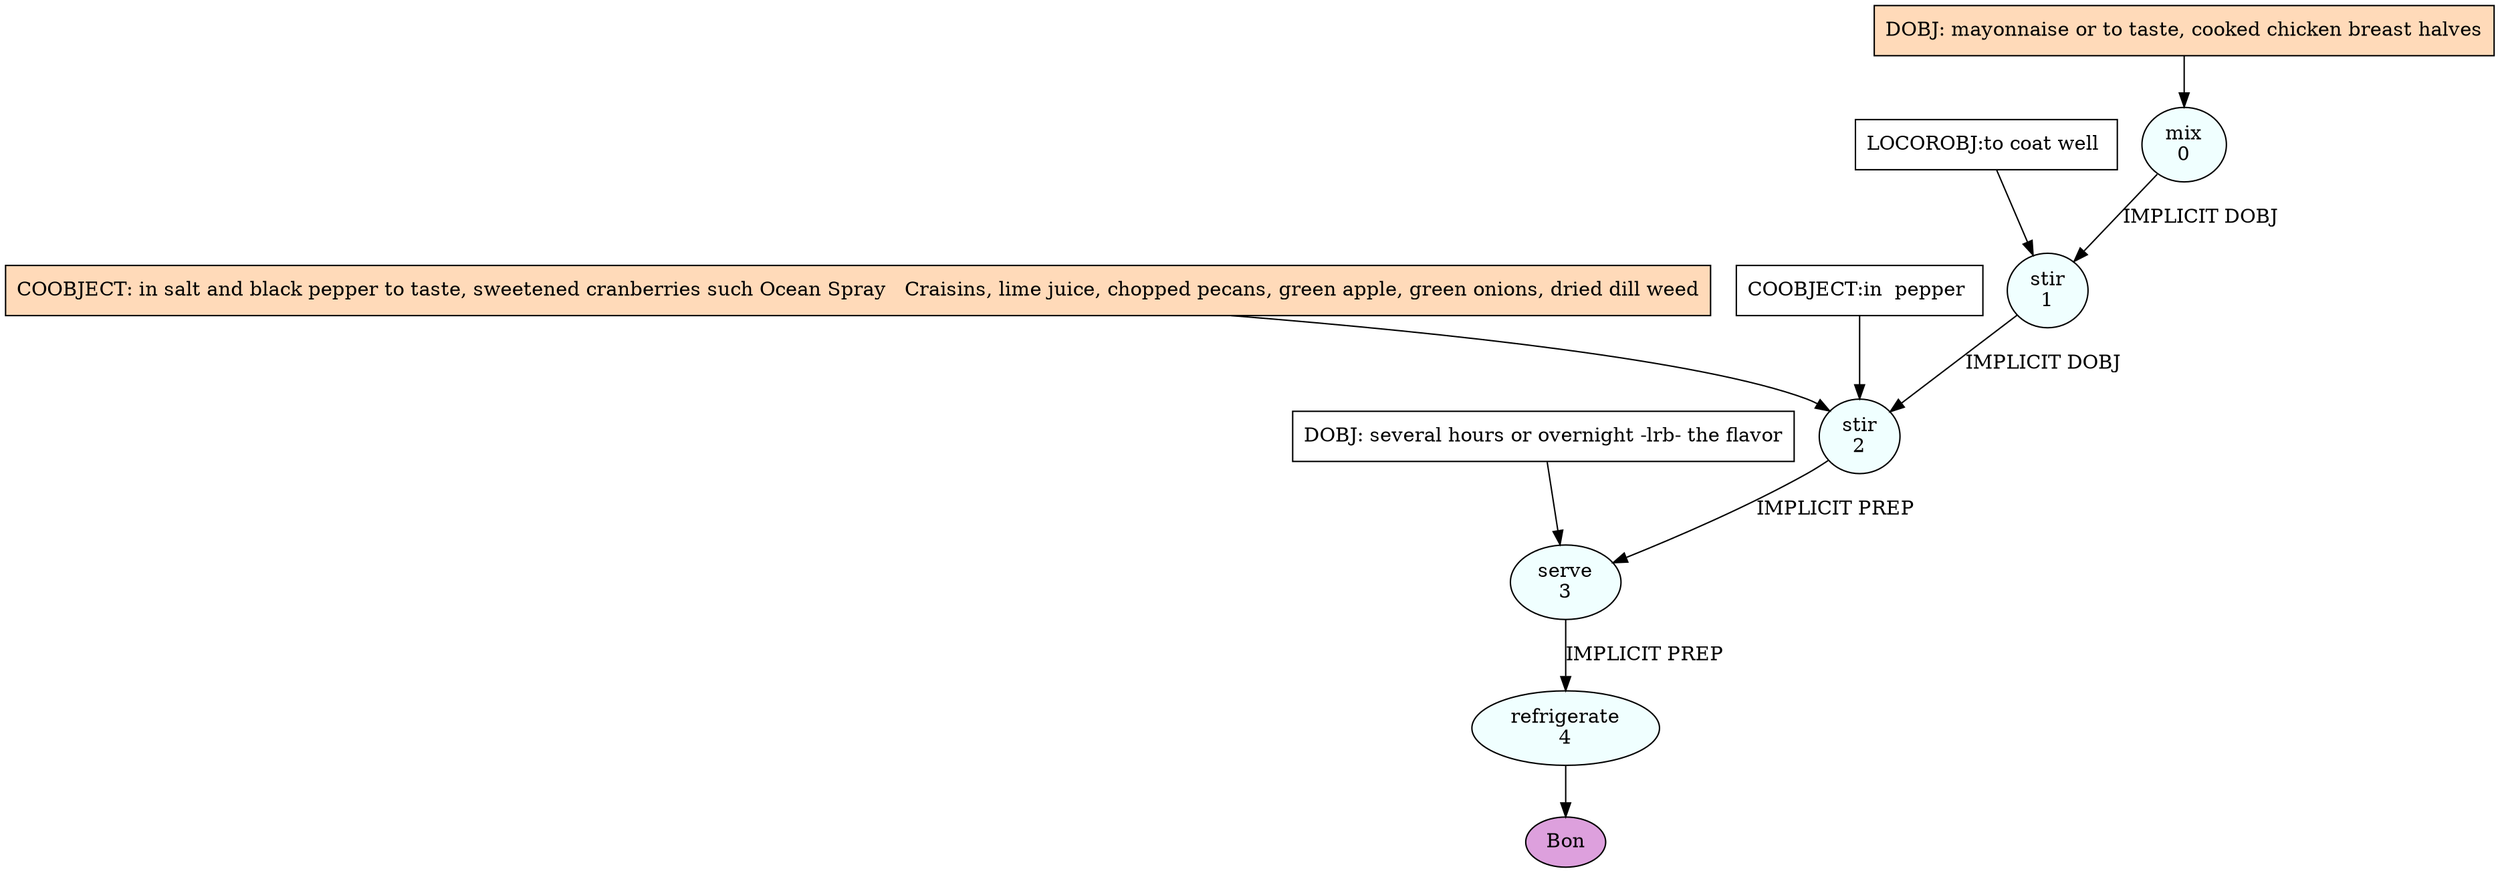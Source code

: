 digraph recipe {
E0[label="mix
0", shape=oval, style=filled, fillcolor=azure]
E1[label="stir
1", shape=oval, style=filled, fillcolor=azure]
E2[label="stir
2", shape=oval, style=filled, fillcolor=azure]
E3[label="serve
3", shape=oval, style=filled, fillcolor=azure]
E4[label="refrigerate
4", shape=oval, style=filled, fillcolor=azure]
D0[label="DOBJ: mayonnaise or to taste, cooked chicken breast halves", shape=box, style=filled, fillcolor=peachpuff]
D0 -> E0
E0 -> E1 [label="IMPLICIT DOBJ"]
P1_0_0[label="LOCOROBJ:to coat well ", shape=box, style=filled, fillcolor=white]
P1_0_0 -> E1
E1 -> E2 [label="IMPLICIT DOBJ"]
P2_0_ing[label="COOBJECT: in salt and black pepper to taste, sweetened cranberries such Ocean Spray   Craisins, lime juice, chopped pecans, green apple, green onions, dried dill weed", shape=box, style=filled, fillcolor=peachpuff]
P2_0_ing -> E2
P2_0_0[label="COOBJECT:in  pepper ", shape=box, style=filled, fillcolor=white]
P2_0_0 -> E2
D3_0[label="DOBJ: several hours or overnight -lrb- the flavor", shape=box, style=filled, fillcolor=white]
D3_0 -> E3
E2 -> E3 [label="IMPLICIT PREP"]
E3 -> E4 [label="IMPLICIT PREP"]
EOR[label="Bon", shape=oval, style=filled, fillcolor=plum]
E4 -> EOR
}
